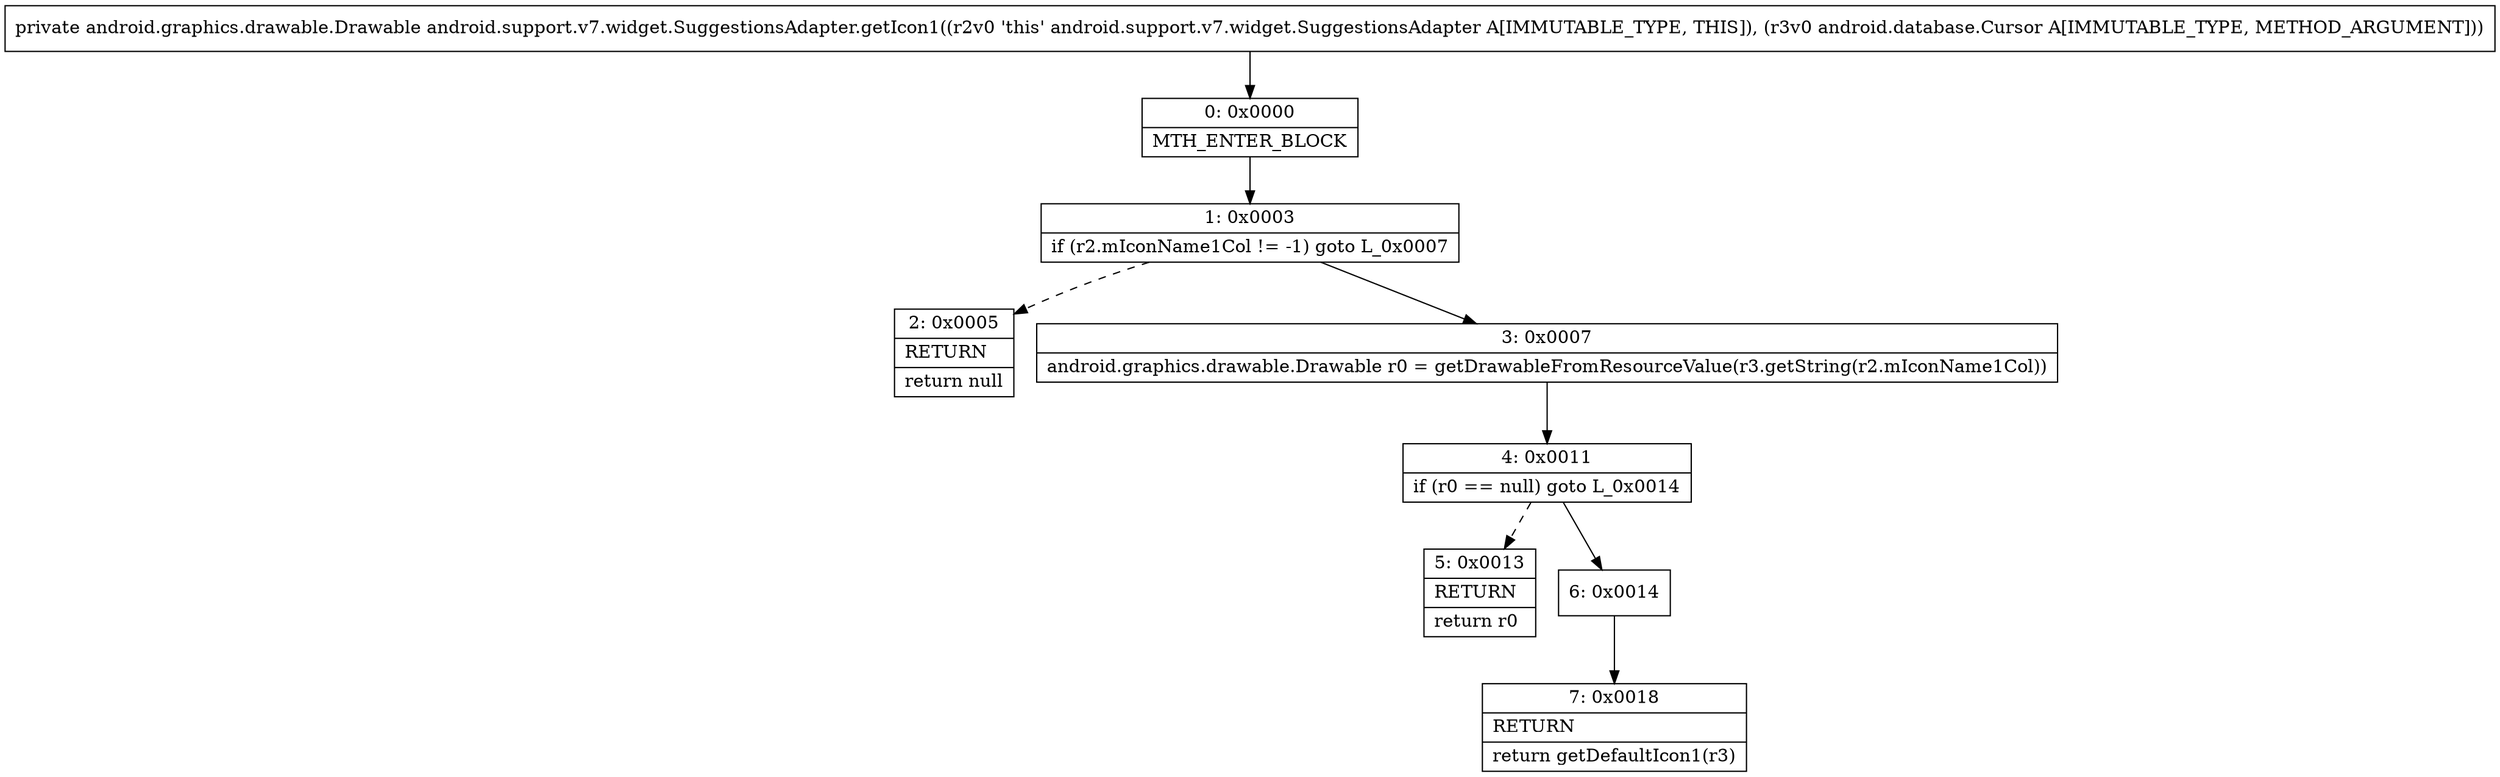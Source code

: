 digraph "CFG forandroid.support.v7.widget.SuggestionsAdapter.getIcon1(Landroid\/database\/Cursor;)Landroid\/graphics\/drawable\/Drawable;" {
Node_0 [shape=record,label="{0\:\ 0x0000|MTH_ENTER_BLOCK\l}"];
Node_1 [shape=record,label="{1\:\ 0x0003|if (r2.mIconName1Col != \-1) goto L_0x0007\l}"];
Node_2 [shape=record,label="{2\:\ 0x0005|RETURN\l|return null\l}"];
Node_3 [shape=record,label="{3\:\ 0x0007|android.graphics.drawable.Drawable r0 = getDrawableFromResourceValue(r3.getString(r2.mIconName1Col))\l}"];
Node_4 [shape=record,label="{4\:\ 0x0011|if (r0 == null) goto L_0x0014\l}"];
Node_5 [shape=record,label="{5\:\ 0x0013|RETURN\l|return r0\l}"];
Node_6 [shape=record,label="{6\:\ 0x0014}"];
Node_7 [shape=record,label="{7\:\ 0x0018|RETURN\l|return getDefaultIcon1(r3)\l}"];
MethodNode[shape=record,label="{private android.graphics.drawable.Drawable android.support.v7.widget.SuggestionsAdapter.getIcon1((r2v0 'this' android.support.v7.widget.SuggestionsAdapter A[IMMUTABLE_TYPE, THIS]), (r3v0 android.database.Cursor A[IMMUTABLE_TYPE, METHOD_ARGUMENT])) }"];
MethodNode -> Node_0;
Node_0 -> Node_1;
Node_1 -> Node_2[style=dashed];
Node_1 -> Node_3;
Node_3 -> Node_4;
Node_4 -> Node_5[style=dashed];
Node_4 -> Node_6;
Node_6 -> Node_7;
}

